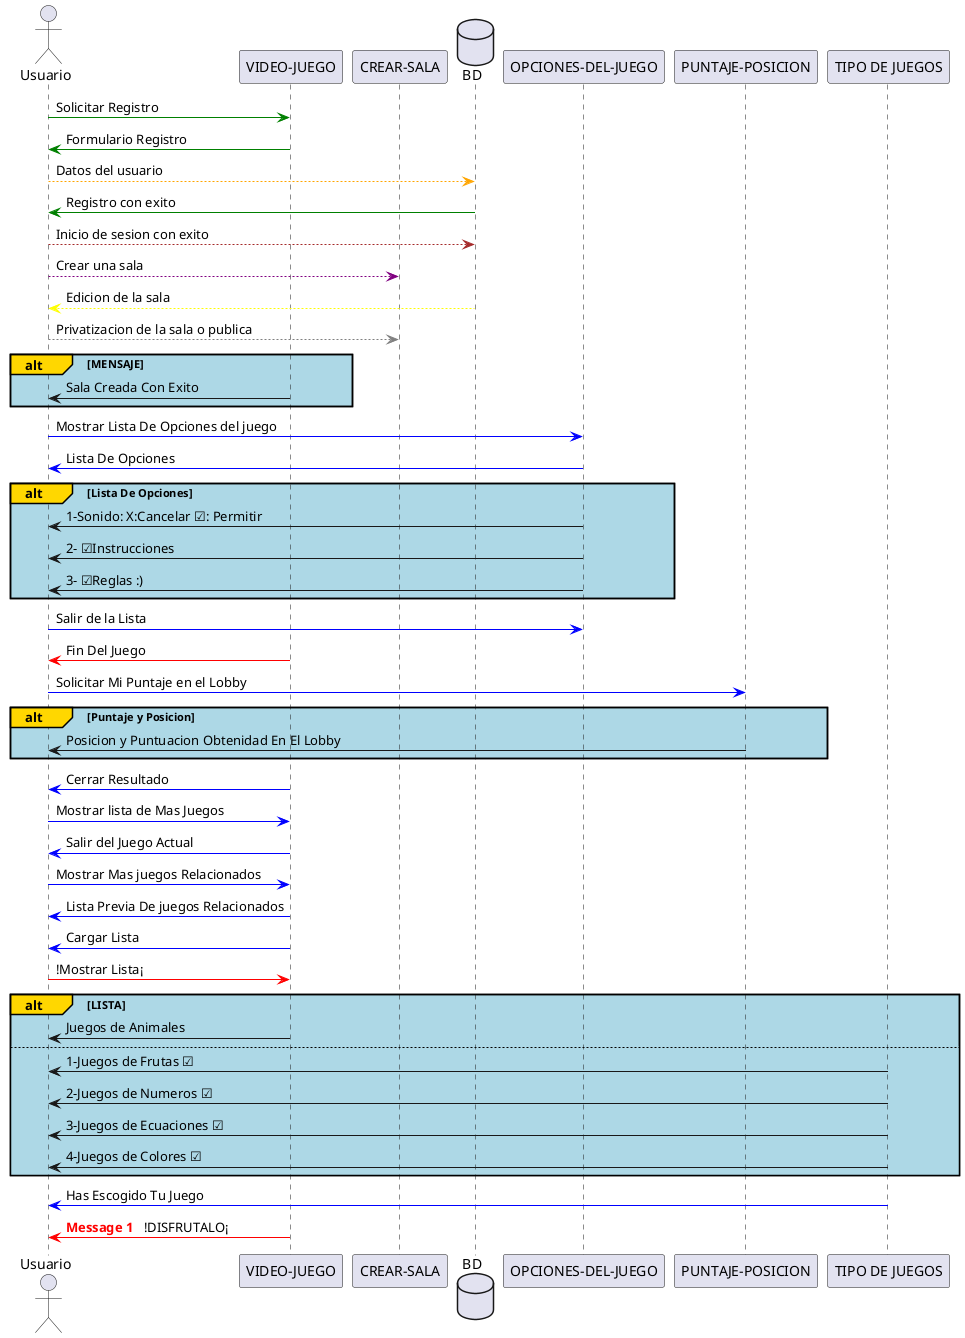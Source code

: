 @startuml PRUEBA
actor Usuario
participant "VIDEO-JUEGO" as JU
participant "CREAR-SALA" as CS
database BD
participant "OPCIONES-DEL-JUEGO" as OJ
participant "PUNTAJE-POSICION" as PP
participant "TIPO DE JUEGOS" as TJ


Usuario -[#Green]> JU: Solicitar Registro
JU -[#Green]> Usuario: Formulario Registro
Usuario -[#Orange]-> BD: Datos del usuario
BD -[#Green]> Usuario: Registro con exito
Usuario -[#Brown]->  BD: Inicio de sesion con exito
Usuario -[#Purple]-> CS:Crear una sala
BD -[#Yellow]->  Usuario: Edicion de la sala
Usuario -[#Grey]-> CS: Privatizacion de la sala o publica

alt#Gold #LightBlue MENSAJE
    JU -> Usuario : Sala Creada Con Exito
end



Usuario -[#0000FF]> OJ: Mostrar Lista De Opciones del juego
OJ -[#0000FF]> Usuario: Lista De Opciones
alt#Gold #LightBlue  Lista De Opciones
    OJ -> Usuario : 1-Sonido: X:Cancelar ☑: Permitir
    OJ -> Usuario: 2- ☑Instrucciones
    OJ -> Usuario: 3- ☑Reglas :)
end
Usuario -[#0000FF]> OJ: Salir de la Lista
JU -[#Red]> Usuario : Fin Del Juego
Usuario -[#0000FF]> PP: Solicitar Mi Puntaje en el Lobby
alt#Gold #LightBlue  Puntaje y Posicion
    PP -> Usuario:Posicion y Puntuacion Obtenidad En El Lobby
end
JU -[#0000FF]> Usuario: Cerrar Resultado
Usuario -[#0000FF]> JU: Mostrar lista de Mas Juegos

JU -[#0000FF]> Usuario: Salir del Juego Actual
Usuario -[#0000FF]> JU: Mostrar Mas juegos Relacionados  
JU -[#0000FF]> Usuario: Lista Previa De juegos Relacionados  

JU -[#0000FF]> Usuario: Cargar Lista

 Usuario -[#red]> JU : !Mostrar Lista¡


    alt#Gold #LightBlue LISTA 
    JU -> Usuario : Juegos de Animales
else 
TJ -> Usuario: 1-Juegos de Frutas ☑
TJ -> Usuario: 2-Juegos de Numeros ☑
TJ -> Usuario: 3-Juegos de Ecuaciones ☑
TJ -> Usuario: 4-Juegos de Colores ☑
end



TJ -[#0000FF]> Usuario: Has Escogido Tu Juego
autonumber 1 1 "<font color=red><b>Message 0  "
JU -[#red]> Usuario: !DISFRUTALO¡

















@enduml